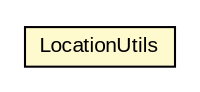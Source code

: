 #!/usr/local/bin/dot
#
# Class diagram 
# Generated by UMLGraph version R5_6-24-gf6e263 (http://www.umlgraph.org/)
#

digraph G {
	edge [fontname="arial",fontsize=10,labelfontname="arial",labelfontsize=10];
	node [fontname="arial",fontsize=10,shape=plaintext];
	nodesep=0.25;
	ranksep=0.5;
	// org.osmdroid.util.LocationUtils
	c27520 [label=<<table title="org.osmdroid.util.LocationUtils" border="0" cellborder="1" cellspacing="0" cellpadding="2" port="p" bgcolor="lemonChiffon" href="./LocationUtils.html">
		<tr><td><table border="0" cellspacing="0" cellpadding="1">
<tr><td align="center" balign="center"> LocationUtils </td></tr>
		</table></td></tr>
		</table>>, URL="./LocationUtils.html", fontname="arial", fontcolor="black", fontsize=10.0];
}


